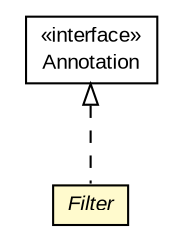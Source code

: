 #!/usr/local/bin/dot
#
# Class diagram 
# Generated by UMLGraph version R5_6-24-gf6e263 (http://www.umlgraph.org/)
#

digraph G {
	edge [fontname="arial",fontsize=10,labelfontname="arial",labelfontsize=10];
	node [fontname="arial",fontsize=10,shape=plaintext];
	nodesep=0.25;
	ranksep=0.5;
	// org.gservlet.annotation.Filter
	c1453 [label=<<table title="org.gservlet.annotation.Filter" border="0" cellborder="1" cellspacing="0" cellpadding="2" port="p" bgcolor="lemonChiffon" href="./Filter.html">
		<tr><td><table border="0" cellspacing="0" cellpadding="1">
<tr><td align="center" balign="center"><font face="arial italic"> Filter </font></td></tr>
		</table></td></tr>
		</table>>, URL="./Filter.html", fontname="arial", fontcolor="black", fontsize=10.0];
	//org.gservlet.annotation.Filter implements java.lang.annotation.Annotation
	c1456:p -> c1453:p [dir=back,arrowtail=empty,style=dashed];
	// java.lang.annotation.Annotation
	c1456 [label=<<table title="java.lang.annotation.Annotation" border="0" cellborder="1" cellspacing="0" cellpadding="2" port="p" href="https://docs.oracle.com/javase/7/docs/api/java/lang/annotation/Annotation.html">
		<tr><td><table border="0" cellspacing="0" cellpadding="1">
<tr><td align="center" balign="center"> &#171;interface&#187; </td></tr>
<tr><td align="center" balign="center"> Annotation </td></tr>
		</table></td></tr>
		</table>>, URL="https://docs.oracle.com/javase/7/docs/api/java/lang/annotation/Annotation.html", fontname="arial", fontcolor="black", fontsize=10.0];
}

